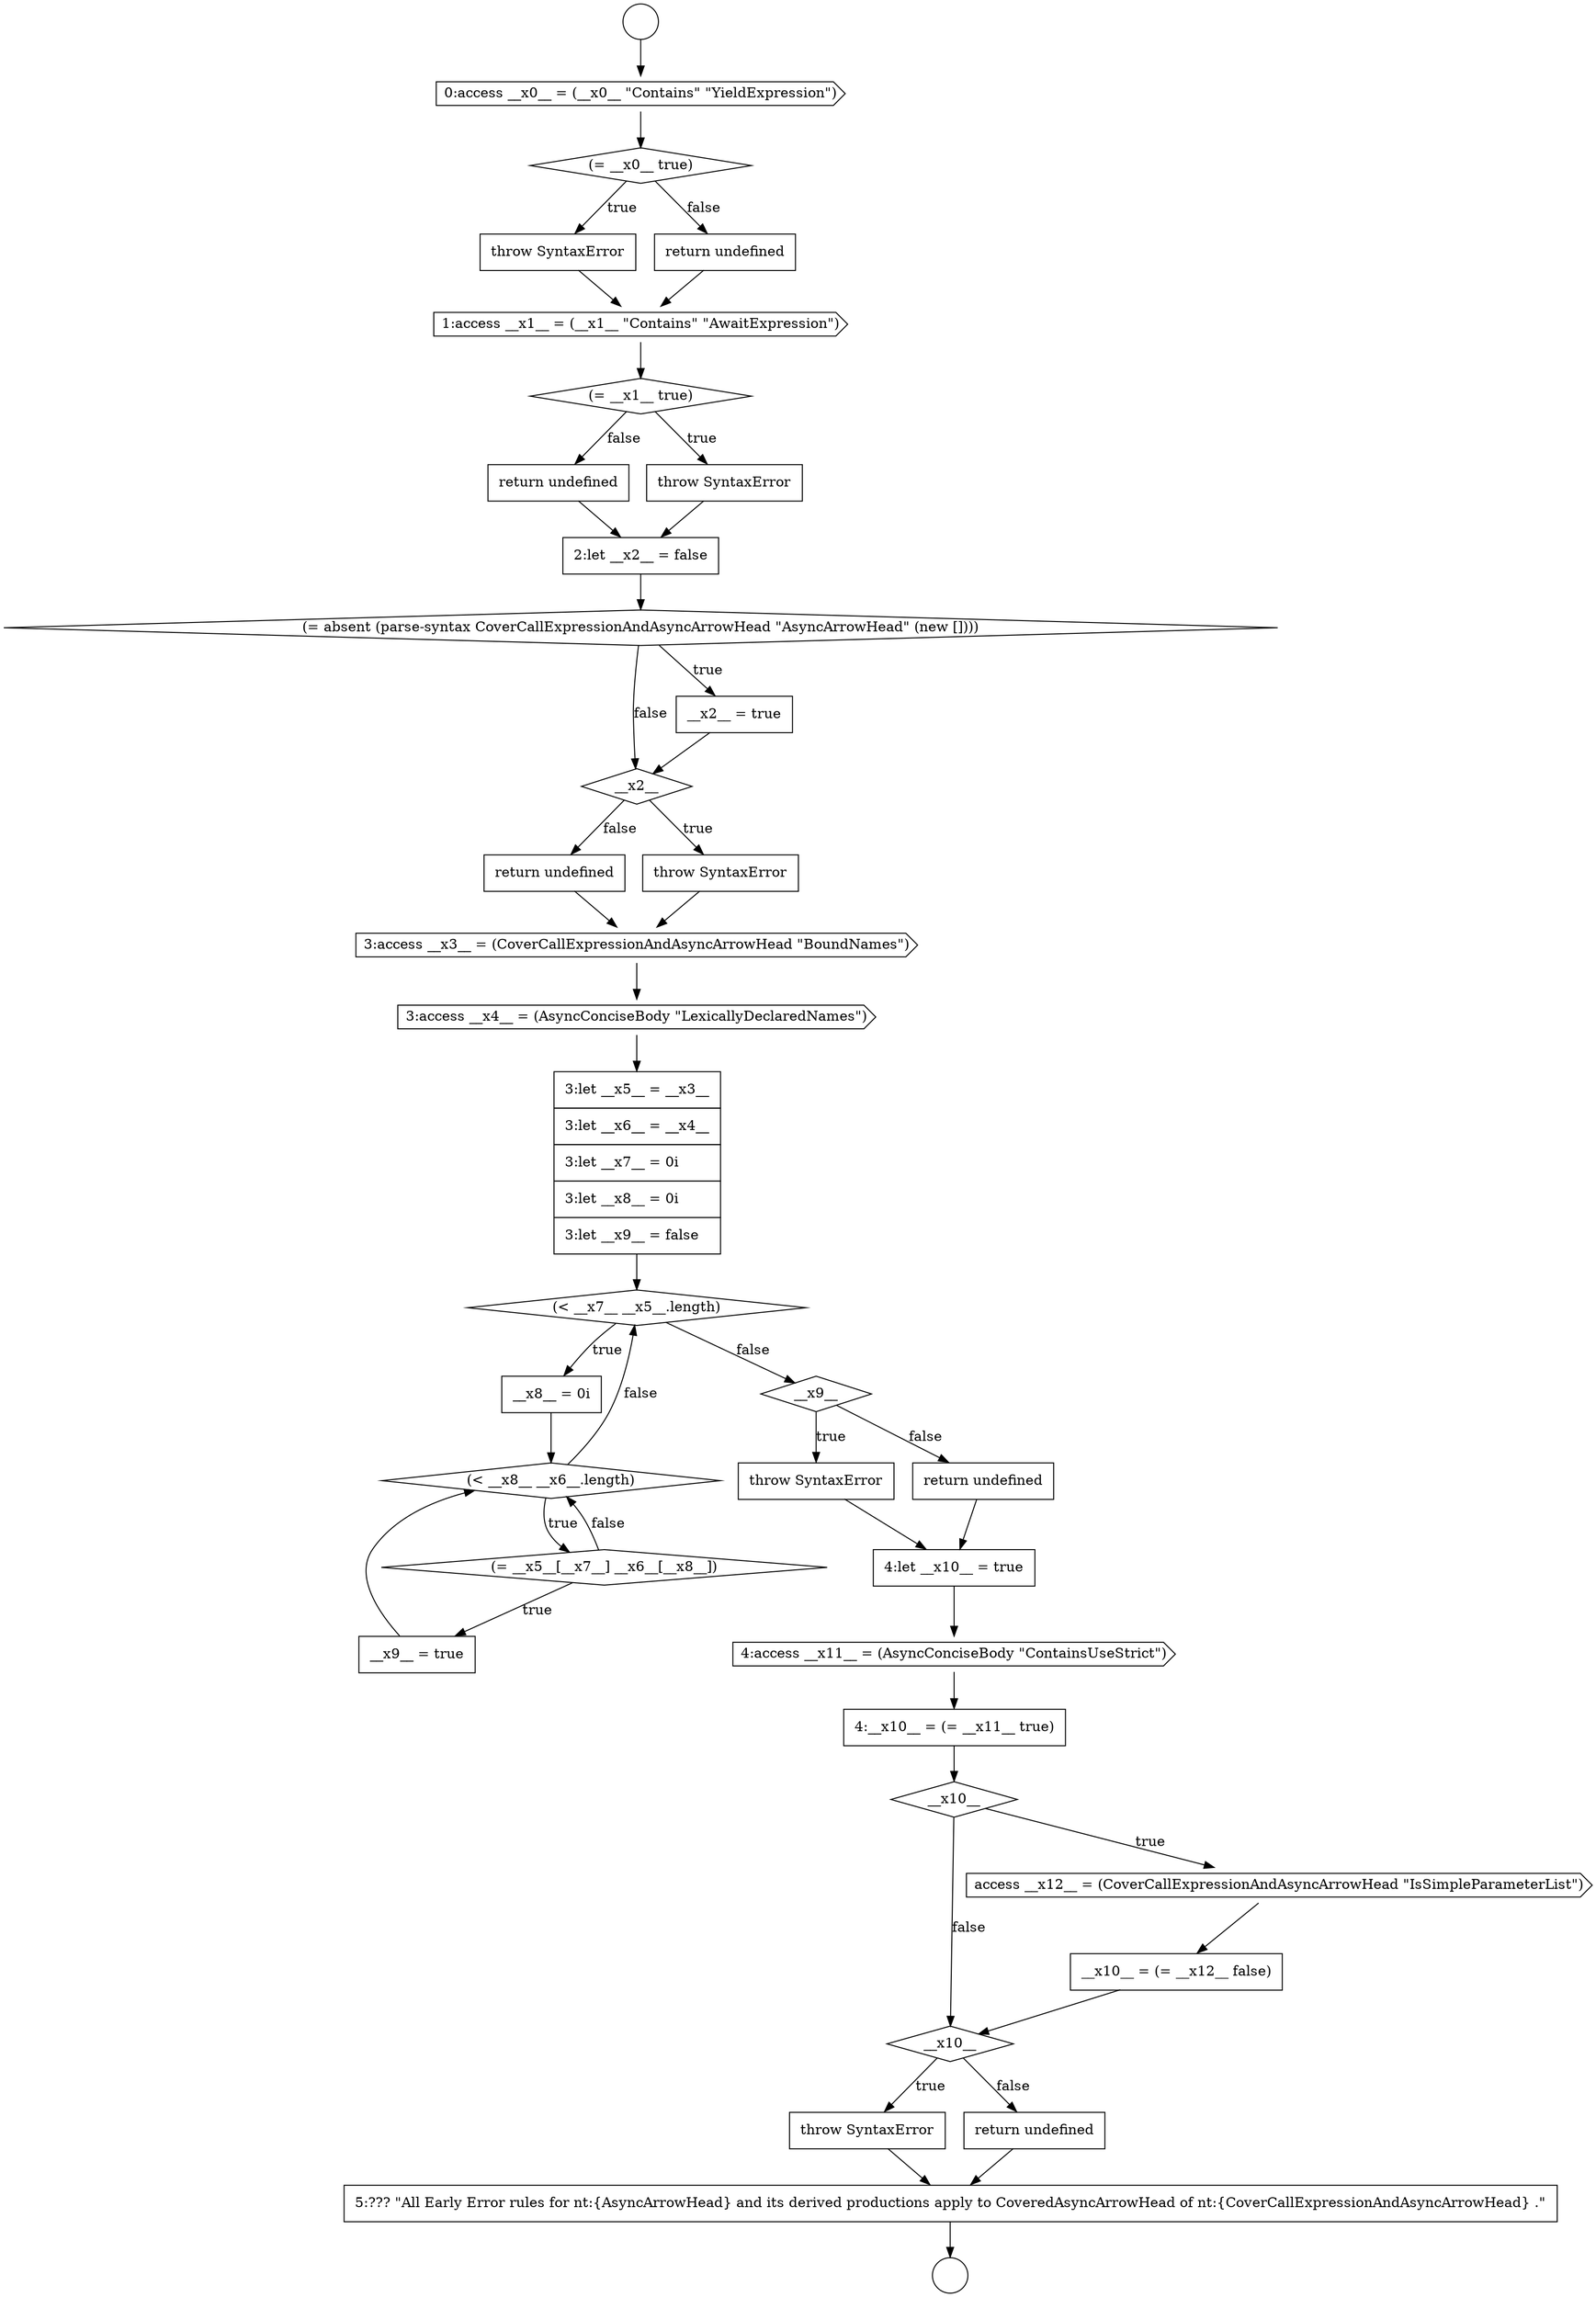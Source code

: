 digraph {
  node20369 [shape=none, margin=0, label=<<font color="black">
    <table border="0" cellborder="1" cellspacing="0" cellpadding="10">
      <tr><td align="left">3:let __x5__ = __x3__</td></tr>
      <tr><td align="left">3:let __x6__ = __x4__</td></tr>
      <tr><td align="left">3:let __x7__ = 0i</td></tr>
      <tr><td align="left">3:let __x8__ = 0i</td></tr>
      <tr><td align="left">3:let __x9__ = false</td></tr>
    </table>
  </font>> color="black" fillcolor="white" style=filled]
  node20354 [shape=diamond, label=<<font color="black">(= __x0__ true)</font>> color="black" fillcolor="white" style=filled]
  node20377 [shape=none, margin=0, label=<<font color="black">
    <table border="0" cellborder="1" cellspacing="0" cellpadding="10">
      <tr><td align="left">return undefined</td></tr>
    </table>
  </font>> color="black" fillcolor="white" style=filled]
  node20364 [shape=diamond, label=<<font color="black">__x2__</font>> color="black" fillcolor="white" style=filled]
  node20373 [shape=diamond, label=<<font color="black">(= __x5__[__x7__] __x6__[__x8__])</font>> color="black" fillcolor="white" style=filled]
  node20370 [shape=diamond, label=<<font color="black">(&lt; __x7__ __x5__.length)</font>> color="black" fillcolor="white" style=filled]
  node20367 [shape=cds, label=<<font color="black">3:access __x3__ = (CoverCallExpressionAndAsyncArrowHead &quot;BoundNames&quot;)</font>> color="black" fillcolor="white" style=filled]
  node20355 [shape=none, margin=0, label=<<font color="black">
    <table border="0" cellborder="1" cellspacing="0" cellpadding="10">
      <tr><td align="left">throw SyntaxError</td></tr>
    </table>
  </font>> color="black" fillcolor="white" style=filled]
  node20374 [shape=none, margin=0, label=<<font color="black">
    <table border="0" cellborder="1" cellspacing="0" cellpadding="10">
      <tr><td align="left">__x9__ = true</td></tr>
    </table>
  </font>> color="black" fillcolor="white" style=filled]
  node20356 [shape=none, margin=0, label=<<font color="black">
    <table border="0" cellborder="1" cellspacing="0" cellpadding="10">
      <tr><td align="left">return undefined</td></tr>
    </table>
  </font>> color="black" fillcolor="white" style=filled]
  node20383 [shape=none, margin=0, label=<<font color="black">
    <table border="0" cellborder="1" cellspacing="0" cellpadding="10">
      <tr><td align="left">__x10__ = (= __x12__ false)</td></tr>
    </table>
  </font>> color="black" fillcolor="white" style=filled]
  node20366 [shape=none, margin=0, label=<<font color="black">
    <table border="0" cellborder="1" cellspacing="0" cellpadding="10">
      <tr><td align="left">return undefined</td></tr>
    </table>
  </font>> color="black" fillcolor="white" style=filled]
  node20371 [shape=none, margin=0, label=<<font color="black">
    <table border="0" cellborder="1" cellspacing="0" cellpadding="10">
      <tr><td align="left">__x8__ = 0i</td></tr>
    </table>
  </font>> color="black" fillcolor="white" style=filled]
  node20375 [shape=diamond, label=<<font color="black">__x9__</font>> color="black" fillcolor="white" style=filled]
  node20379 [shape=cds, label=<<font color="black">4:access __x11__ = (AsyncConciseBody &quot;ContainsUseStrict&quot;)</font>> color="black" fillcolor="white" style=filled]
  node20385 [shape=none, margin=0, label=<<font color="black">
    <table border="0" cellborder="1" cellspacing="0" cellpadding="10">
      <tr><td align="left">throw SyntaxError</td></tr>
    </table>
  </font>> color="black" fillcolor="white" style=filled]
  node20357 [shape=cds, label=<<font color="black">1:access __x1__ = (__x1__ &quot;Contains&quot; &quot;AwaitExpression&quot;)</font>> color="black" fillcolor="white" style=filled]
  node20381 [shape=diamond, label=<<font color="black">__x10__</font>> color="black" fillcolor="white" style=filled]
  node20352 [shape=circle label=" " color="black" fillcolor="white" style=filled]
  node20386 [shape=none, margin=0, label=<<font color="black">
    <table border="0" cellborder="1" cellspacing="0" cellpadding="10">
      <tr><td align="left">return undefined</td></tr>
    </table>
  </font>> color="black" fillcolor="white" style=filled]
  node20376 [shape=none, margin=0, label=<<font color="black">
    <table border="0" cellborder="1" cellspacing="0" cellpadding="10">
      <tr><td align="left">throw SyntaxError</td></tr>
    </table>
  </font>> color="black" fillcolor="white" style=filled]
  node20368 [shape=cds, label=<<font color="black">3:access __x4__ = (AsyncConciseBody &quot;LexicallyDeclaredNames&quot;)</font>> color="black" fillcolor="white" style=filled]
  node20358 [shape=diamond, label=<<font color="black">(= __x1__ true)</font>> color="black" fillcolor="white" style=filled]
  node20360 [shape=none, margin=0, label=<<font color="black">
    <table border="0" cellborder="1" cellspacing="0" cellpadding="10">
      <tr><td align="left">return undefined</td></tr>
    </table>
  </font>> color="black" fillcolor="white" style=filled]
  node20387 [shape=none, margin=0, label=<<font color="black">
    <table border="0" cellborder="1" cellspacing="0" cellpadding="10">
      <tr><td align="left">5:??? &quot;All Early Error rules for nt:{AsyncArrowHead} and its derived productions apply to CoveredAsyncArrowHead of nt:{CoverCallExpressionAndAsyncArrowHead} .&quot;</td></tr>
    </table>
  </font>> color="black" fillcolor="white" style=filled]
  node20380 [shape=none, margin=0, label=<<font color="black">
    <table border="0" cellborder="1" cellspacing="0" cellpadding="10">
      <tr><td align="left">4:__x10__ = (= __x11__ true)</td></tr>
    </table>
  </font>> color="black" fillcolor="white" style=filled]
  node20359 [shape=none, margin=0, label=<<font color="black">
    <table border="0" cellborder="1" cellspacing="0" cellpadding="10">
      <tr><td align="left">throw SyntaxError</td></tr>
    </table>
  </font>> color="black" fillcolor="white" style=filled]
  node20363 [shape=none, margin=0, label=<<font color="black">
    <table border="0" cellborder="1" cellspacing="0" cellpadding="10">
      <tr><td align="left">__x2__ = true</td></tr>
    </table>
  </font>> color="black" fillcolor="white" style=filled]
  node20384 [shape=diamond, label=<<font color="black">__x10__</font>> color="black" fillcolor="white" style=filled]
  node20362 [shape=diamond, label=<<font color="black">(= absent (parse-syntax CoverCallExpressionAndAsyncArrowHead &quot;AsyncArrowHead&quot; (new [])))</font>> color="black" fillcolor="white" style=filled]
  node20351 [shape=circle label=" " color="black" fillcolor="white" style=filled]
  node20353 [shape=cds, label=<<font color="black">0:access __x0__ = (__x0__ &quot;Contains&quot; &quot;YieldExpression&quot;)</font>> color="black" fillcolor="white" style=filled]
  node20372 [shape=diamond, label=<<font color="black">(&lt; __x8__ __x6__.length)</font>> color="black" fillcolor="white" style=filled]
  node20365 [shape=none, margin=0, label=<<font color="black">
    <table border="0" cellborder="1" cellspacing="0" cellpadding="10">
      <tr><td align="left">throw SyntaxError</td></tr>
    </table>
  </font>> color="black" fillcolor="white" style=filled]
  node20382 [shape=cds, label=<<font color="black">access __x12__ = (CoverCallExpressionAndAsyncArrowHead &quot;IsSimpleParameterList&quot;)</font>> color="black" fillcolor="white" style=filled]
  node20361 [shape=none, margin=0, label=<<font color="black">
    <table border="0" cellborder="1" cellspacing="0" cellpadding="10">
      <tr><td align="left">2:let __x2__ = false</td></tr>
    </table>
  </font>> color="black" fillcolor="white" style=filled]
  node20378 [shape=none, margin=0, label=<<font color="black">
    <table border="0" cellborder="1" cellspacing="0" cellpadding="10">
      <tr><td align="left">4:let __x10__ = true</td></tr>
    </table>
  </font>> color="black" fillcolor="white" style=filled]
  node20374 -> node20372 [ color="black"]
  node20354 -> node20355 [label=<<font color="black">true</font>> color="black"]
  node20354 -> node20356 [label=<<font color="black">false</font>> color="black"]
  node20353 -> node20354 [ color="black"]
  node20367 -> node20368 [ color="black"]
  node20359 -> node20361 [ color="black"]
  node20386 -> node20387 [ color="black"]
  node20358 -> node20359 [label=<<font color="black">true</font>> color="black"]
  node20358 -> node20360 [label=<<font color="black">false</font>> color="black"]
  node20357 -> node20358 [ color="black"]
  node20369 -> node20370 [ color="black"]
  node20370 -> node20371 [label=<<font color="black">true</font>> color="black"]
  node20370 -> node20375 [label=<<font color="black">false</font>> color="black"]
  node20355 -> node20357 [ color="black"]
  node20387 -> node20352 [ color="black"]
  node20356 -> node20357 [ color="black"]
  node20361 -> node20362 [ color="black"]
  node20366 -> node20367 [ color="black"]
  node20365 -> node20367 [ color="black"]
  node20381 -> node20382 [label=<<font color="black">true</font>> color="black"]
  node20381 -> node20384 [label=<<font color="black">false</font>> color="black"]
  node20364 -> node20365 [label=<<font color="black">true</font>> color="black"]
  node20364 -> node20366 [label=<<font color="black">false</font>> color="black"]
  node20376 -> node20378 [ color="black"]
  node20362 -> node20363 [label=<<font color="black">true</font>> color="black"]
  node20362 -> node20364 [label=<<font color="black">false</font>> color="black"]
  node20351 -> node20353 [ color="black"]
  node20382 -> node20383 [ color="black"]
  node20385 -> node20387 [ color="black"]
  node20371 -> node20372 [ color="black"]
  node20373 -> node20374 [label=<<font color="black">true</font>> color="black"]
  node20373 -> node20372 [label=<<font color="black">false</font>> color="black"]
  node20368 -> node20369 [ color="black"]
  node20380 -> node20381 [ color="black"]
  node20377 -> node20378 [ color="black"]
  node20378 -> node20379 [ color="black"]
  node20375 -> node20376 [label=<<font color="black">true</font>> color="black"]
  node20375 -> node20377 [label=<<font color="black">false</font>> color="black"]
  node20372 -> node20373 [label=<<font color="black">true</font>> color="black"]
  node20372 -> node20370 [label=<<font color="black">false</font>> color="black"]
  node20363 -> node20364 [ color="black"]
  node20379 -> node20380 [ color="black"]
  node20383 -> node20384 [ color="black"]
  node20360 -> node20361 [ color="black"]
  node20384 -> node20385 [label=<<font color="black">true</font>> color="black"]
  node20384 -> node20386 [label=<<font color="black">false</font>> color="black"]
}

